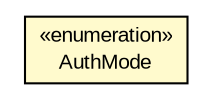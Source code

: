 #!/usr/local/bin/dot
#
# Class diagram 
# Generated by UMLGraph version R5_6-24-gf6e263 (http://www.umlgraph.org/)
#

digraph G {
	edge [fontname="arial",fontsize=10,labelfontname="arial",labelfontsize=10];
	node [fontname="arial",fontsize=10,shape=plaintext];
	nodesep=0.25;
	ranksep=0.5;
	// org.miloss.fgsms.common.Constants.AuthMode
	c243551 [label=<<table title="org.miloss.fgsms.common.Constants.AuthMode" border="0" cellborder="1" cellspacing="0" cellpadding="2" port="p" bgcolor="lemonChiffon" href="./Constants.AuthMode.html">
		<tr><td><table border="0" cellspacing="0" cellpadding="1">
<tr><td align="center" balign="center"> &#171;enumeration&#187; </td></tr>
<tr><td align="center" balign="center"> AuthMode </td></tr>
		</table></td></tr>
		</table>>, URL="./Constants.AuthMode.html", fontname="arial", fontcolor="black", fontsize=10.0];
}

